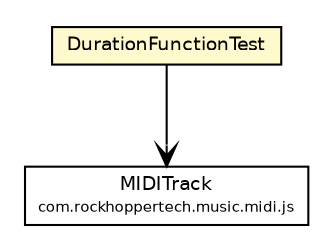 #!/usr/local/bin/dot
#
# Class diagram 
# Generated by UMLGraph version R5_6-24-gf6e263 (http://www.umlgraph.org/)
#

digraph G {
	edge [fontname="Helvetica",fontsize=10,labelfontname="Helvetica",labelfontsize=10];
	node [fontname="Helvetica",fontsize=10,shape=plaintext];
	nodesep=0.25;
	ranksep=0.5;
	// com.rockhoppertech.music.midi.js.modifiers.google.DurationFunctionTest
	c1176 [label=<<table title="com.rockhoppertech.music.midi.js.modifiers.google.DurationFunctionTest" border="0" cellborder="1" cellspacing="0" cellpadding="2" port="p" bgcolor="lemonChiffon" href="./DurationFunctionTest.html">
		<tr><td><table border="0" cellspacing="0" cellpadding="1">
<tr><td align="center" balign="center"> DurationFunctionTest </td></tr>
		</table></td></tr>
		</table>>, URL="./DurationFunctionTest.html", fontname="Helvetica", fontcolor="black", fontsize=9.0];
	// com.rockhoppertech.music.midi.js.modifiers.google.DurationFunctionTest NAVASSOC com.rockhoppertech.music.midi.js.MIDITrack
	c1176:p -> c1211:p [taillabel="", label="", headlabel="", fontname="Helvetica", fontcolor="black", fontsize=10.0, color="black", arrowhead=open];
	// com.rockhoppertech.music.midi.js.MIDITrack
	c1211 [label=<<table title="com.rockhoppertech.music.midi.js.MIDITrack" border="0" cellborder="1" cellspacing="0" cellpadding="2" port="p">
		<tr><td><table border="0" cellspacing="0" cellpadding="1">
<tr><td align="center" balign="center"> MIDITrack </td></tr>
<tr><td align="center" balign="center"><font point-size="7.0"> com.rockhoppertech.music.midi.js </font></td></tr>
		</table></td></tr>
		</table>>, URL="null", fontname="Helvetica", fontcolor="black", fontsize=9.0];
}

